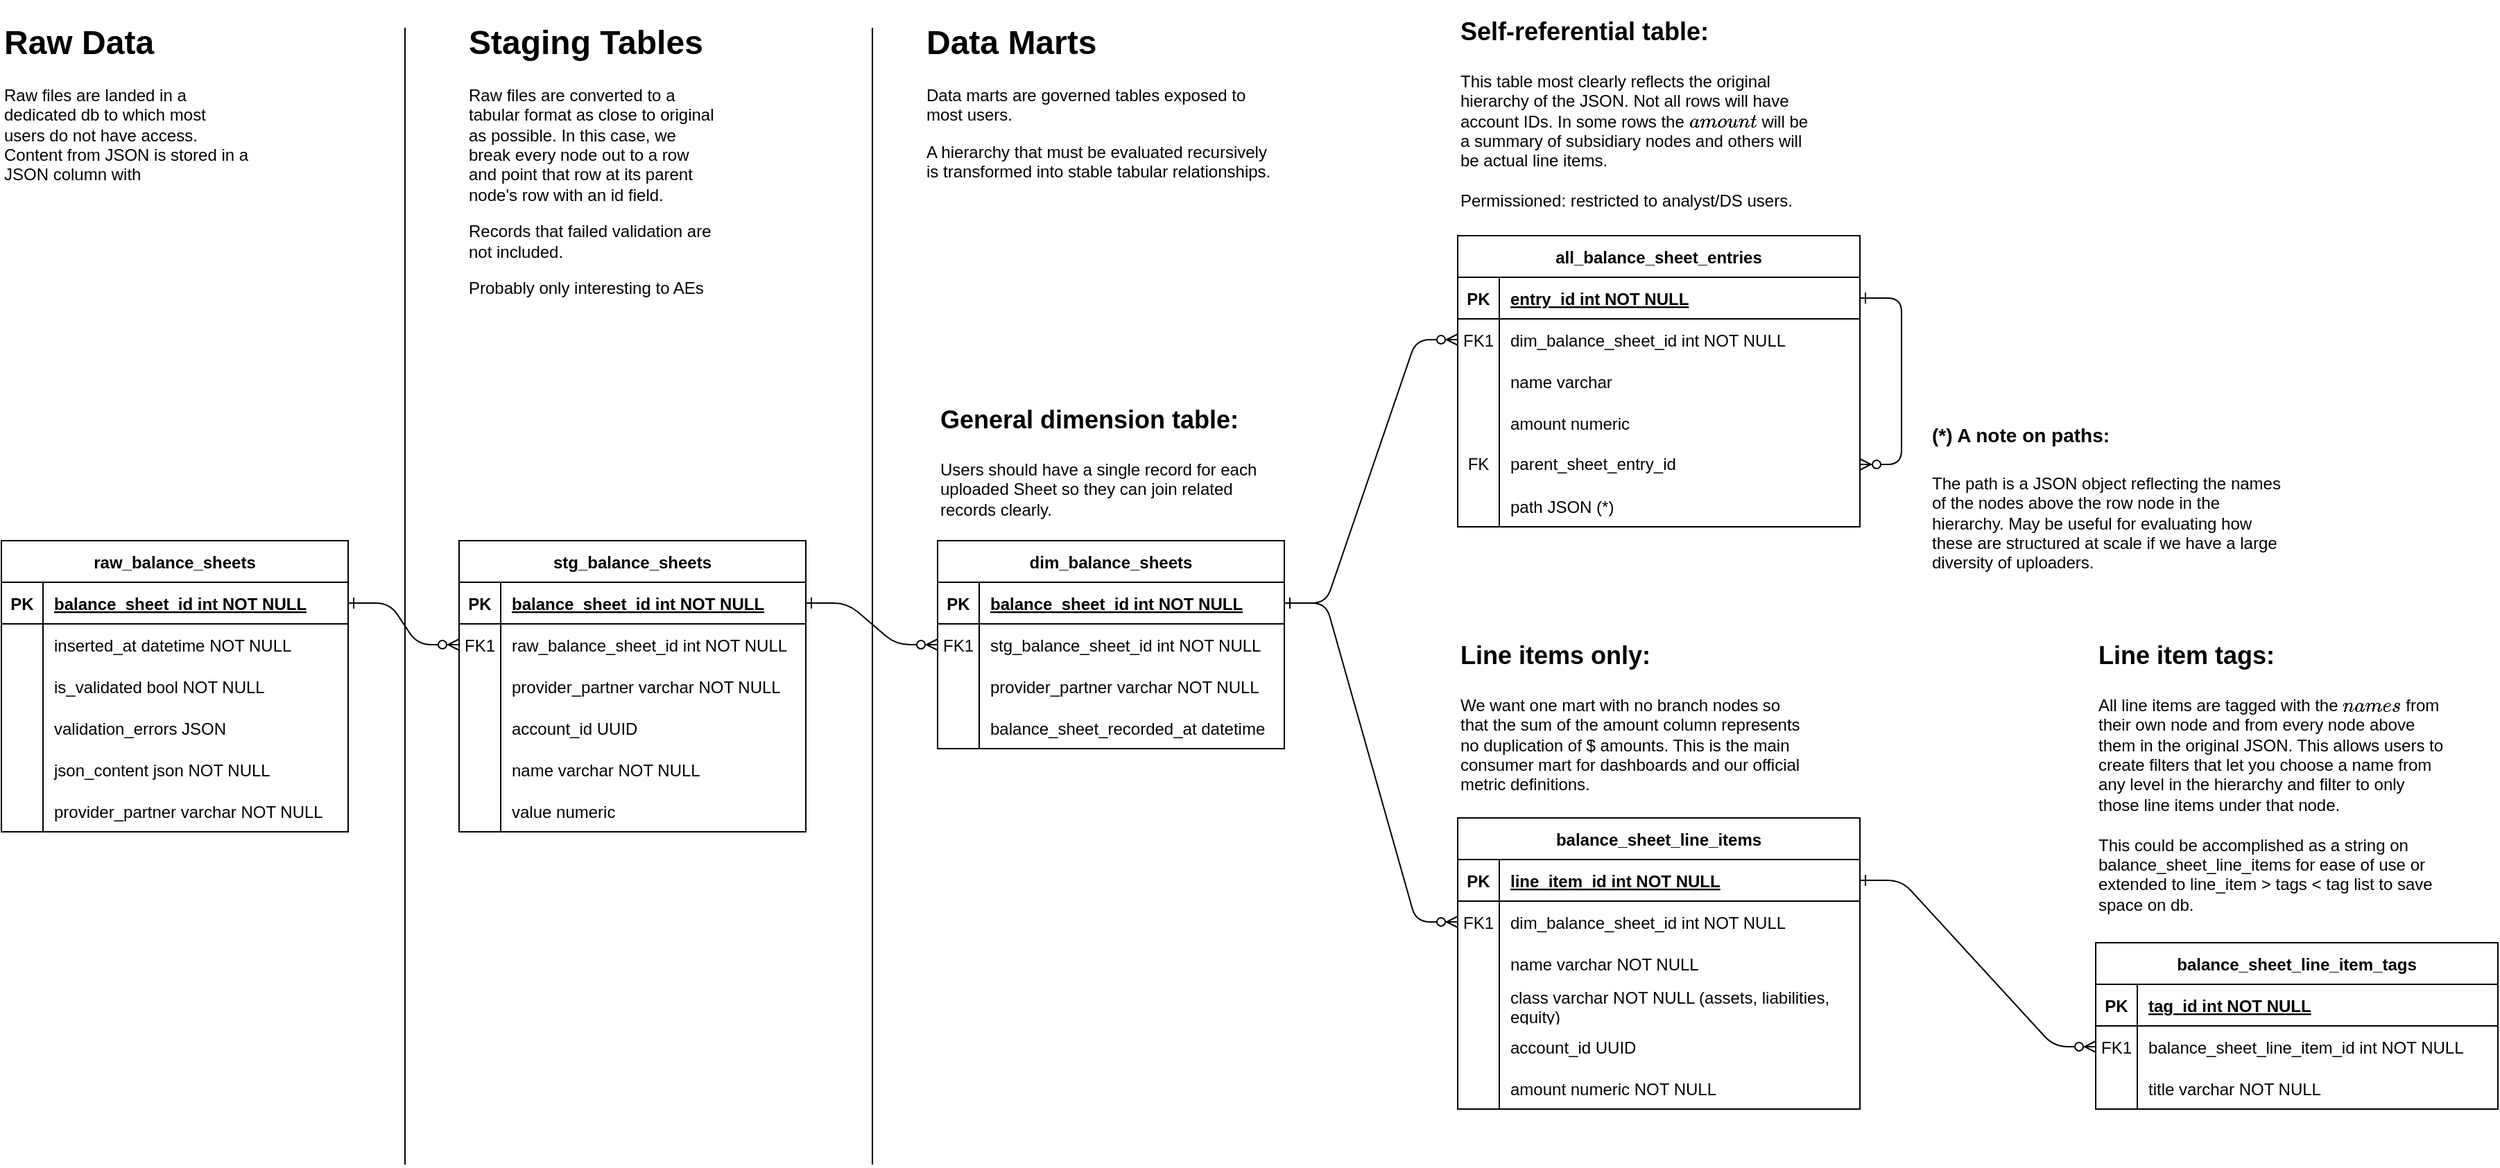 <mxfile version="26.2.12">
  <diagram id="R2lEEEUBdFMjLlhIrx00" name="Page-1">
    <mxGraphModel dx="1870" dy="1473" grid="1" gridSize="10" guides="1" tooltips="1" connect="1" arrows="1" fold="1" page="1" pageScale="1" pageWidth="1100" pageHeight="850" math="0" shadow="0" extFonts="Permanent Marker^https://fonts.googleapis.com/css?family=Permanent+Marker">
      <root>
        <mxCell id="0" />
        <mxCell id="1" parent="0" />
        <mxCell id="C-vyLk0tnHw3VtMMgP7b-1" value="" style="edgeStyle=entityRelationEdgeStyle;endArrow=ERzeroToMany;startArrow=ERone;endFill=1;startFill=0;" parent="1" source="C-vyLk0tnHw3VtMMgP7b-24" target="C-vyLk0tnHw3VtMMgP7b-6" edge="1">
          <mxGeometry width="100" height="100" relative="1" as="geometry">
            <mxPoint x="310" y="990" as="sourcePoint" />
            <mxPoint x="410" y="890" as="targetPoint" />
          </mxGeometry>
        </mxCell>
        <mxCell id="C-vyLk0tnHw3VtMMgP7b-2" value="stg_balance_sheets" style="shape=table;startSize=30;container=1;collapsible=1;childLayout=tableLayout;fixedRows=1;rowLines=0;fontStyle=1;align=center;resizeLast=1;" parent="1" vertex="1">
          <mxGeometry x="420" y="390" width="250" height="210" as="geometry">
            <mxRectangle x="450" y="120" width="80" height="30" as="alternateBounds" />
          </mxGeometry>
        </mxCell>
        <mxCell id="C-vyLk0tnHw3VtMMgP7b-3" value="" style="shape=partialRectangle;collapsible=0;dropTarget=0;pointerEvents=0;fillColor=none;points=[[0,0.5],[1,0.5]];portConstraint=eastwest;top=0;left=0;right=0;bottom=1;" parent="C-vyLk0tnHw3VtMMgP7b-2" vertex="1">
          <mxGeometry y="30" width="250" height="30" as="geometry" />
        </mxCell>
        <mxCell id="C-vyLk0tnHw3VtMMgP7b-4" value="PK" style="shape=partialRectangle;overflow=hidden;connectable=0;fillColor=none;top=0;left=0;bottom=0;right=0;fontStyle=1;" parent="C-vyLk0tnHw3VtMMgP7b-3" vertex="1">
          <mxGeometry width="30" height="30" as="geometry">
            <mxRectangle width="30" height="30" as="alternateBounds" />
          </mxGeometry>
        </mxCell>
        <mxCell id="C-vyLk0tnHw3VtMMgP7b-5" value="balance_sheet_id int NOT NULL " style="shape=partialRectangle;overflow=hidden;connectable=0;fillColor=none;top=0;left=0;bottom=0;right=0;align=left;spacingLeft=6;fontStyle=5;" parent="C-vyLk0tnHw3VtMMgP7b-3" vertex="1">
          <mxGeometry x="30" width="220" height="30" as="geometry">
            <mxRectangle width="220" height="30" as="alternateBounds" />
          </mxGeometry>
        </mxCell>
        <mxCell id="C-vyLk0tnHw3VtMMgP7b-6" value="" style="shape=partialRectangle;collapsible=0;dropTarget=0;pointerEvents=0;fillColor=none;points=[[0,0.5],[1,0.5]];portConstraint=eastwest;top=0;left=0;right=0;bottom=0;" parent="C-vyLk0tnHw3VtMMgP7b-2" vertex="1">
          <mxGeometry y="60" width="250" height="30" as="geometry" />
        </mxCell>
        <mxCell id="C-vyLk0tnHw3VtMMgP7b-7" value="FK1" style="shape=partialRectangle;overflow=hidden;connectable=0;fillColor=none;top=0;left=0;bottom=0;right=0;" parent="C-vyLk0tnHw3VtMMgP7b-6" vertex="1">
          <mxGeometry width="30" height="30" as="geometry">
            <mxRectangle width="30" height="30" as="alternateBounds" />
          </mxGeometry>
        </mxCell>
        <mxCell id="C-vyLk0tnHw3VtMMgP7b-8" value="raw_balance_sheet_id int NOT NULL" style="shape=partialRectangle;overflow=hidden;connectable=0;fillColor=none;top=0;left=0;bottom=0;right=0;align=left;spacingLeft=6;" parent="C-vyLk0tnHw3VtMMgP7b-6" vertex="1">
          <mxGeometry x="30" width="220" height="30" as="geometry">
            <mxRectangle width="220" height="30" as="alternateBounds" />
          </mxGeometry>
        </mxCell>
        <mxCell id="kMmzMkz6jRc643DctYvb-314" value="" style="shape=tableRow;horizontal=0;startSize=0;swimlaneHead=0;swimlaneBody=0;fillColor=none;collapsible=0;dropTarget=0;points=[[0,0.5],[1,0.5]];portConstraint=eastwest;top=0;left=0;right=0;bottom=0;" parent="C-vyLk0tnHw3VtMMgP7b-2" vertex="1">
          <mxGeometry y="90" width="250" height="30" as="geometry" />
        </mxCell>
        <mxCell id="kMmzMkz6jRc643DctYvb-315" value="" style="shape=partialRectangle;connectable=0;fillColor=none;top=0;left=0;bottom=0;right=0;editable=1;overflow=hidden;" parent="kMmzMkz6jRc643DctYvb-314" vertex="1">
          <mxGeometry width="30" height="30" as="geometry">
            <mxRectangle width="30" height="30" as="alternateBounds" />
          </mxGeometry>
        </mxCell>
        <mxCell id="kMmzMkz6jRc643DctYvb-316" value="provider_partner varchar NOT NULL" style="shape=partialRectangle;connectable=0;fillColor=none;top=0;left=0;bottom=0;right=0;align=left;spacingLeft=6;overflow=hidden;" parent="kMmzMkz6jRc643DctYvb-314" vertex="1">
          <mxGeometry x="30" width="220" height="30" as="geometry">
            <mxRectangle width="220" height="30" as="alternateBounds" />
          </mxGeometry>
        </mxCell>
        <mxCell id="kMmzMkz6jRc643DctYvb-311" value="" style="shape=tableRow;horizontal=0;startSize=0;swimlaneHead=0;swimlaneBody=0;fillColor=none;collapsible=0;dropTarget=0;points=[[0,0.5],[1,0.5]];portConstraint=eastwest;top=0;left=0;right=0;bottom=0;" parent="C-vyLk0tnHw3VtMMgP7b-2" vertex="1">
          <mxGeometry y="120" width="250" height="30" as="geometry" />
        </mxCell>
        <mxCell id="kMmzMkz6jRc643DctYvb-312" value="" style="shape=partialRectangle;connectable=0;fillColor=none;top=0;left=0;bottom=0;right=0;editable=1;overflow=hidden;" parent="kMmzMkz6jRc643DctYvb-311" vertex="1">
          <mxGeometry width="30" height="30" as="geometry">
            <mxRectangle width="30" height="30" as="alternateBounds" />
          </mxGeometry>
        </mxCell>
        <mxCell id="kMmzMkz6jRc643DctYvb-313" value="account_id UUID " style="shape=partialRectangle;connectable=0;fillColor=none;top=0;left=0;bottom=0;right=0;align=left;spacingLeft=6;overflow=hidden;" parent="kMmzMkz6jRc643DctYvb-311" vertex="1">
          <mxGeometry x="30" width="220" height="30" as="geometry">
            <mxRectangle width="220" height="30" as="alternateBounds" />
          </mxGeometry>
        </mxCell>
        <mxCell id="kMmzMkz6jRc643DctYvb-63" value="" style="shape=tableRow;horizontal=0;startSize=0;swimlaneHead=0;swimlaneBody=0;fillColor=none;collapsible=0;dropTarget=0;points=[[0,0.5],[1,0.5]];portConstraint=eastwest;top=0;left=0;right=0;bottom=0;" parent="C-vyLk0tnHw3VtMMgP7b-2" vertex="1">
          <mxGeometry y="150" width="250" height="30" as="geometry" />
        </mxCell>
        <mxCell id="kMmzMkz6jRc643DctYvb-64" value="" style="shape=partialRectangle;connectable=0;fillColor=none;top=0;left=0;bottom=0;right=0;editable=1;overflow=hidden;" parent="kMmzMkz6jRc643DctYvb-63" vertex="1">
          <mxGeometry width="30" height="30" as="geometry">
            <mxRectangle width="30" height="30" as="alternateBounds" />
          </mxGeometry>
        </mxCell>
        <mxCell id="kMmzMkz6jRc643DctYvb-65" value="name varchar NOT NULL" style="shape=partialRectangle;connectable=0;fillColor=none;top=0;left=0;bottom=0;right=0;align=left;spacingLeft=6;overflow=hidden;" parent="kMmzMkz6jRc643DctYvb-63" vertex="1">
          <mxGeometry x="30" width="220" height="30" as="geometry">
            <mxRectangle width="220" height="30" as="alternateBounds" />
          </mxGeometry>
        </mxCell>
        <mxCell id="kMmzMkz6jRc643DctYvb-87" value="" style="shape=tableRow;horizontal=0;startSize=0;swimlaneHead=0;swimlaneBody=0;fillColor=none;collapsible=0;dropTarget=0;points=[[0,0.5],[1,0.5]];portConstraint=eastwest;top=0;left=0;right=0;bottom=0;" parent="C-vyLk0tnHw3VtMMgP7b-2" vertex="1">
          <mxGeometry y="180" width="250" height="30" as="geometry" />
        </mxCell>
        <mxCell id="kMmzMkz6jRc643DctYvb-88" value="" style="shape=partialRectangle;connectable=0;fillColor=none;top=0;left=0;bottom=0;right=0;editable=1;overflow=hidden;" parent="kMmzMkz6jRc643DctYvb-87" vertex="1">
          <mxGeometry width="30" height="30" as="geometry">
            <mxRectangle width="30" height="30" as="alternateBounds" />
          </mxGeometry>
        </mxCell>
        <mxCell id="kMmzMkz6jRc643DctYvb-89" value="value numeric" style="shape=partialRectangle;connectable=0;fillColor=none;top=0;left=0;bottom=0;right=0;align=left;spacingLeft=6;overflow=hidden;" parent="kMmzMkz6jRc643DctYvb-87" vertex="1">
          <mxGeometry x="30" width="220" height="30" as="geometry">
            <mxRectangle width="220" height="30" as="alternateBounds" />
          </mxGeometry>
        </mxCell>
        <mxCell id="C-vyLk0tnHw3VtMMgP7b-23" value="raw_balance_sheets" style="shape=table;startSize=30;container=1;collapsible=1;childLayout=tableLayout;fixedRows=1;rowLines=0;fontStyle=1;align=center;resizeLast=1;" parent="1" vertex="1">
          <mxGeometry x="90" y="390" width="250" height="210" as="geometry">
            <mxRectangle x="120" y="120" width="100" height="30" as="alternateBounds" />
          </mxGeometry>
        </mxCell>
        <mxCell id="C-vyLk0tnHw3VtMMgP7b-24" value="" style="shape=partialRectangle;collapsible=0;dropTarget=0;pointerEvents=0;fillColor=none;points=[[0,0.5],[1,0.5]];portConstraint=eastwest;top=0;left=0;right=0;bottom=1;" parent="C-vyLk0tnHw3VtMMgP7b-23" vertex="1">
          <mxGeometry y="30" width="250" height="30" as="geometry" />
        </mxCell>
        <mxCell id="C-vyLk0tnHw3VtMMgP7b-25" value="PK" style="shape=partialRectangle;overflow=hidden;connectable=0;fillColor=none;top=0;left=0;bottom=0;right=0;fontStyle=1;" parent="C-vyLk0tnHw3VtMMgP7b-24" vertex="1">
          <mxGeometry width="30" height="30" as="geometry">
            <mxRectangle width="30" height="30" as="alternateBounds" />
          </mxGeometry>
        </mxCell>
        <mxCell id="C-vyLk0tnHw3VtMMgP7b-26" value="balance_sheet_id int NOT NULL" style="shape=partialRectangle;overflow=hidden;connectable=0;fillColor=none;top=0;left=0;bottom=0;right=0;align=left;spacingLeft=6;fontStyle=5;" parent="C-vyLk0tnHw3VtMMgP7b-24" vertex="1">
          <mxGeometry x="30" width="220" height="30" as="geometry">
            <mxRectangle width="220" height="30" as="alternateBounds" />
          </mxGeometry>
        </mxCell>
        <mxCell id="kMmzMkz6jRc643DctYvb-81" value="" style="shape=tableRow;horizontal=0;startSize=0;swimlaneHead=0;swimlaneBody=0;fillColor=none;collapsible=0;dropTarget=0;points=[[0,0.5],[1,0.5]];portConstraint=eastwest;top=0;left=0;right=0;bottom=0;" parent="C-vyLk0tnHw3VtMMgP7b-23" vertex="1">
          <mxGeometry y="60" width="250" height="30" as="geometry" />
        </mxCell>
        <mxCell id="kMmzMkz6jRc643DctYvb-82" value="" style="shape=partialRectangle;connectable=0;fillColor=none;top=0;left=0;bottom=0;right=0;editable=1;overflow=hidden;" parent="kMmzMkz6jRc643DctYvb-81" vertex="1">
          <mxGeometry width="30" height="30" as="geometry">
            <mxRectangle width="30" height="30" as="alternateBounds" />
          </mxGeometry>
        </mxCell>
        <mxCell id="kMmzMkz6jRc643DctYvb-83" value="inserted_at datetime NOT NULL" style="shape=partialRectangle;connectable=0;fillColor=none;top=0;left=0;bottom=0;right=0;align=left;spacingLeft=6;overflow=hidden;" parent="kMmzMkz6jRc643DctYvb-81" vertex="1">
          <mxGeometry x="30" width="220" height="30" as="geometry">
            <mxRectangle width="220" height="30" as="alternateBounds" />
          </mxGeometry>
        </mxCell>
        <mxCell id="kMmzMkz6jRc643DctYvb-84" value="" style="shape=tableRow;horizontal=0;startSize=0;swimlaneHead=0;swimlaneBody=0;fillColor=none;collapsible=0;dropTarget=0;points=[[0,0.5],[1,0.5]];portConstraint=eastwest;top=0;left=0;right=0;bottom=0;" parent="C-vyLk0tnHw3VtMMgP7b-23" vertex="1">
          <mxGeometry y="90" width="250" height="30" as="geometry" />
        </mxCell>
        <mxCell id="kMmzMkz6jRc643DctYvb-85" value="" style="shape=partialRectangle;connectable=0;fillColor=none;top=0;left=0;bottom=0;right=0;editable=1;overflow=hidden;" parent="kMmzMkz6jRc643DctYvb-84" vertex="1">
          <mxGeometry width="30" height="30" as="geometry">
            <mxRectangle width="30" height="30" as="alternateBounds" />
          </mxGeometry>
        </mxCell>
        <mxCell id="kMmzMkz6jRc643DctYvb-86" value="is_validated bool NOT NULL" style="shape=partialRectangle;connectable=0;fillColor=none;top=0;left=0;bottom=0;right=0;align=left;spacingLeft=6;overflow=hidden;" parent="kMmzMkz6jRc643DctYvb-84" vertex="1">
          <mxGeometry x="30" width="220" height="30" as="geometry">
            <mxRectangle width="220" height="30" as="alternateBounds" />
          </mxGeometry>
        </mxCell>
        <mxCell id="kMmzMkz6jRc643DctYvb-90" value="" style="shape=tableRow;horizontal=0;startSize=0;swimlaneHead=0;swimlaneBody=0;fillColor=none;collapsible=0;dropTarget=0;points=[[0,0.5],[1,0.5]];portConstraint=eastwest;top=0;left=0;right=0;bottom=0;" parent="C-vyLk0tnHw3VtMMgP7b-23" vertex="1">
          <mxGeometry y="120" width="250" height="30" as="geometry" />
        </mxCell>
        <mxCell id="kMmzMkz6jRc643DctYvb-91" value="" style="shape=partialRectangle;connectable=0;fillColor=none;top=0;left=0;bottom=0;right=0;editable=1;overflow=hidden;" parent="kMmzMkz6jRc643DctYvb-90" vertex="1">
          <mxGeometry width="30" height="30" as="geometry">
            <mxRectangle width="30" height="30" as="alternateBounds" />
          </mxGeometry>
        </mxCell>
        <mxCell id="kMmzMkz6jRc643DctYvb-92" value="validation_errors JSON" style="shape=partialRectangle;connectable=0;fillColor=none;top=0;left=0;bottom=0;right=0;align=left;spacingLeft=6;overflow=hidden;" parent="kMmzMkz6jRc643DctYvb-90" vertex="1">
          <mxGeometry x="30" width="220" height="30" as="geometry">
            <mxRectangle width="220" height="30" as="alternateBounds" />
          </mxGeometry>
        </mxCell>
        <mxCell id="kMmzMkz6jRc643DctYvb-93" value="" style="shape=tableRow;horizontal=0;startSize=0;swimlaneHead=0;swimlaneBody=0;fillColor=none;collapsible=0;dropTarget=0;points=[[0,0.5],[1,0.5]];portConstraint=eastwest;top=0;left=0;right=0;bottom=0;" parent="C-vyLk0tnHw3VtMMgP7b-23" vertex="1">
          <mxGeometry y="150" width="250" height="30" as="geometry" />
        </mxCell>
        <mxCell id="kMmzMkz6jRc643DctYvb-94" value="" style="shape=partialRectangle;connectable=0;fillColor=none;top=0;left=0;bottom=0;right=0;editable=1;overflow=hidden;" parent="kMmzMkz6jRc643DctYvb-93" vertex="1">
          <mxGeometry width="30" height="30" as="geometry">
            <mxRectangle width="30" height="30" as="alternateBounds" />
          </mxGeometry>
        </mxCell>
        <mxCell id="kMmzMkz6jRc643DctYvb-95" value="json_content json NOT NULL" style="shape=partialRectangle;connectable=0;fillColor=none;top=0;left=0;bottom=0;right=0;align=left;spacingLeft=6;overflow=hidden;" parent="kMmzMkz6jRc643DctYvb-93" vertex="1">
          <mxGeometry x="30" width="220" height="30" as="geometry">
            <mxRectangle width="220" height="30" as="alternateBounds" />
          </mxGeometry>
        </mxCell>
        <mxCell id="kMmzMkz6jRc643DctYvb-308" value="" style="shape=tableRow;horizontal=0;startSize=0;swimlaneHead=0;swimlaneBody=0;fillColor=none;collapsible=0;dropTarget=0;points=[[0,0.5],[1,0.5]];portConstraint=eastwest;top=0;left=0;right=0;bottom=0;" parent="C-vyLk0tnHw3VtMMgP7b-23" vertex="1">
          <mxGeometry y="180" width="250" height="30" as="geometry" />
        </mxCell>
        <mxCell id="kMmzMkz6jRc643DctYvb-309" value="" style="shape=partialRectangle;connectable=0;fillColor=none;top=0;left=0;bottom=0;right=0;editable=1;overflow=hidden;" parent="kMmzMkz6jRc643DctYvb-308" vertex="1">
          <mxGeometry width="30" height="30" as="geometry">
            <mxRectangle width="30" height="30" as="alternateBounds" />
          </mxGeometry>
        </mxCell>
        <mxCell id="kMmzMkz6jRc643DctYvb-310" value="provider_partner varchar NOT NULL" style="shape=partialRectangle;connectable=0;fillColor=none;top=0;left=0;bottom=0;right=0;align=left;spacingLeft=6;overflow=hidden;" parent="kMmzMkz6jRc643DctYvb-308" vertex="1">
          <mxGeometry x="30" width="220" height="30" as="geometry">
            <mxRectangle width="220" height="30" as="alternateBounds" />
          </mxGeometry>
        </mxCell>
        <mxCell id="kMmzMkz6jRc643DctYvb-96" value="&lt;h1 style=&quot;margin-top: 0px;&quot;&gt;Raw Data&lt;/h1&gt;&lt;p&gt;Raw files are landed in a dedicated db to which most users do not have access. Content from JSON is stored in a JSON column with&amp;nbsp;&lt;/p&gt;" style="text;html=1;whiteSpace=wrap;overflow=hidden;rounded=0;" parent="1" vertex="1">
          <mxGeometry x="90" y="10" width="180" height="150" as="geometry" />
        </mxCell>
        <mxCell id="kMmzMkz6jRc643DctYvb-97" value="&lt;h1 style=&quot;margin-top: 0px;&quot;&gt;Staging Tables&lt;/h1&gt;&lt;p&gt;Raw files are converted to a tabular format as close to original as possible. In this case, we break every node out to a row and point that row at its parent node&#39;s row with an id field.&lt;/p&gt;&lt;p&gt;Records that failed validation are not included.&amp;nbsp;&lt;/p&gt;&lt;p&gt;Probably only interesting to AEs&lt;/p&gt;" style="text;html=1;whiteSpace=wrap;overflow=hidden;rounded=0;" parent="1" vertex="1">
          <mxGeometry x="425" y="10" width="180" height="220" as="geometry" />
        </mxCell>
        <mxCell id="kMmzMkz6jRc643DctYvb-122" value="&lt;h1 style=&quot;margin-top: 0px;&quot;&gt;Data Marts&lt;/h1&gt;&lt;p&gt;Data marts are governed tables exposed to most users.&amp;nbsp;&lt;/p&gt;&lt;p&gt;A hierarchy that must be evaluated recursively is transformed into stable tabular relationships.&lt;/p&gt;&lt;p&gt;&lt;br&gt;&lt;/p&gt;" style="text;html=1;whiteSpace=wrap;overflow=hidden;rounded=0;" parent="1" vertex="1">
          <mxGeometry x="755" y="10" width="255" height="180" as="geometry" />
        </mxCell>
        <mxCell id="kMmzMkz6jRc643DctYvb-123" value="" style="endArrow=none;html=1;rounded=0;" parent="1" edge="1">
          <mxGeometry width="50" height="50" relative="1" as="geometry">
            <mxPoint x="381" y="840" as="sourcePoint" />
            <mxPoint x="381" y="20" as="targetPoint" />
          </mxGeometry>
        </mxCell>
        <mxCell id="kMmzMkz6jRc643DctYvb-124" value="" style="endArrow=none;html=1;rounded=0;" parent="1" edge="1">
          <mxGeometry width="50" height="50" relative="1" as="geometry">
            <mxPoint x="718" y="840" as="sourcePoint" />
            <mxPoint x="718" y="20" as="targetPoint" />
          </mxGeometry>
        </mxCell>
        <mxCell id="kMmzMkz6jRc643DctYvb-294" value="dim_balance_sheets" style="shape=table;startSize=30;container=1;collapsible=1;childLayout=tableLayout;fixedRows=1;rowLines=0;fontStyle=1;align=center;resizeLast=1;" parent="1" vertex="1">
          <mxGeometry x="765" y="390" width="250" height="150" as="geometry">
            <mxRectangle x="450" y="120" width="80" height="30" as="alternateBounds" />
          </mxGeometry>
        </mxCell>
        <mxCell id="kMmzMkz6jRc643DctYvb-295" value="" style="shape=partialRectangle;collapsible=0;dropTarget=0;pointerEvents=0;fillColor=none;points=[[0,0.5],[1,0.5]];portConstraint=eastwest;top=0;left=0;right=0;bottom=1;" parent="kMmzMkz6jRc643DctYvb-294" vertex="1">
          <mxGeometry y="30" width="250" height="30" as="geometry" />
        </mxCell>
        <mxCell id="kMmzMkz6jRc643DctYvb-296" value="PK" style="shape=partialRectangle;overflow=hidden;connectable=0;fillColor=none;top=0;left=0;bottom=0;right=0;fontStyle=1;" parent="kMmzMkz6jRc643DctYvb-295" vertex="1">
          <mxGeometry width="30" height="30" as="geometry">
            <mxRectangle width="30" height="30" as="alternateBounds" />
          </mxGeometry>
        </mxCell>
        <mxCell id="kMmzMkz6jRc643DctYvb-297" value="balance_sheet_id int NOT NULL " style="shape=partialRectangle;overflow=hidden;connectable=0;fillColor=none;top=0;left=0;bottom=0;right=0;align=left;spacingLeft=6;fontStyle=5;" parent="kMmzMkz6jRc643DctYvb-295" vertex="1">
          <mxGeometry x="30" width="220" height="30" as="geometry">
            <mxRectangle width="220" height="30" as="alternateBounds" />
          </mxGeometry>
        </mxCell>
        <mxCell id="kMmzMkz6jRc643DctYvb-298" value="" style="shape=partialRectangle;collapsible=0;dropTarget=0;pointerEvents=0;fillColor=none;points=[[0,0.5],[1,0.5]];portConstraint=eastwest;top=0;left=0;right=0;bottom=0;" parent="kMmzMkz6jRc643DctYvb-294" vertex="1">
          <mxGeometry y="60" width="250" height="30" as="geometry" />
        </mxCell>
        <mxCell id="kMmzMkz6jRc643DctYvb-299" value="FK1" style="shape=partialRectangle;overflow=hidden;connectable=0;fillColor=none;top=0;left=0;bottom=0;right=0;" parent="kMmzMkz6jRc643DctYvb-298" vertex="1">
          <mxGeometry width="30" height="30" as="geometry">
            <mxRectangle width="30" height="30" as="alternateBounds" />
          </mxGeometry>
        </mxCell>
        <mxCell id="kMmzMkz6jRc643DctYvb-300" value="stg_balance_sheet_id int NOT NULL" style="shape=partialRectangle;overflow=hidden;connectable=0;fillColor=none;top=0;left=0;bottom=0;right=0;align=left;spacingLeft=6;" parent="kMmzMkz6jRc643DctYvb-298" vertex="1">
          <mxGeometry x="30" width="220" height="30" as="geometry">
            <mxRectangle width="220" height="30" as="alternateBounds" />
          </mxGeometry>
        </mxCell>
        <mxCell id="kMmzMkz6jRc643DctYvb-301" value="" style="shape=tableRow;horizontal=0;startSize=0;swimlaneHead=0;swimlaneBody=0;fillColor=none;collapsible=0;dropTarget=0;points=[[0,0.5],[1,0.5]];portConstraint=eastwest;top=0;left=0;right=0;bottom=0;" parent="kMmzMkz6jRc643DctYvb-294" vertex="1">
          <mxGeometry y="90" width="250" height="30" as="geometry" />
        </mxCell>
        <mxCell id="kMmzMkz6jRc643DctYvb-302" value="" style="shape=partialRectangle;connectable=0;fillColor=none;top=0;left=0;bottom=0;right=0;editable=1;overflow=hidden;" parent="kMmzMkz6jRc643DctYvb-301" vertex="1">
          <mxGeometry width="30" height="30" as="geometry">
            <mxRectangle width="30" height="30" as="alternateBounds" />
          </mxGeometry>
        </mxCell>
        <mxCell id="kMmzMkz6jRc643DctYvb-303" value="provider_partner varchar NOT NULL" style="shape=partialRectangle;connectable=0;fillColor=none;top=0;left=0;bottom=0;right=0;align=left;spacingLeft=6;overflow=hidden;" parent="kMmzMkz6jRc643DctYvb-301" vertex="1">
          <mxGeometry x="30" width="220" height="30" as="geometry">
            <mxRectangle width="220" height="30" as="alternateBounds" />
          </mxGeometry>
        </mxCell>
        <mxCell id="kMmzMkz6jRc643DctYvb-317" value="" style="shape=tableRow;horizontal=0;startSize=0;swimlaneHead=0;swimlaneBody=0;fillColor=none;collapsible=0;dropTarget=0;points=[[0,0.5],[1,0.5]];portConstraint=eastwest;top=0;left=0;right=0;bottom=0;" parent="kMmzMkz6jRc643DctYvb-294" vertex="1">
          <mxGeometry y="120" width="250" height="30" as="geometry" />
        </mxCell>
        <mxCell id="kMmzMkz6jRc643DctYvb-318" value="" style="shape=partialRectangle;connectable=0;fillColor=none;top=0;left=0;bottom=0;right=0;editable=1;overflow=hidden;" parent="kMmzMkz6jRc643DctYvb-317" vertex="1">
          <mxGeometry width="30" height="30" as="geometry">
            <mxRectangle width="30" height="30" as="alternateBounds" />
          </mxGeometry>
        </mxCell>
        <mxCell id="kMmzMkz6jRc643DctYvb-319" value="balance_sheet_recorded_at datetime" style="shape=partialRectangle;connectable=0;fillColor=none;top=0;left=0;bottom=0;right=0;align=left;spacingLeft=6;overflow=hidden;" parent="kMmzMkz6jRc643DctYvb-317" vertex="1">
          <mxGeometry x="30" width="220" height="30" as="geometry">
            <mxRectangle width="220" height="30" as="alternateBounds" />
          </mxGeometry>
        </mxCell>
        <mxCell id="kMmzMkz6jRc643DctYvb-307" value="" style="edgeStyle=entityRelationEdgeStyle;endArrow=ERzeroToMany;startArrow=ERone;endFill=1;startFill=0;" parent="1" source="C-vyLk0tnHw3VtMMgP7b-3" target="kMmzMkz6jRc643DctYvb-298" edge="1">
          <mxGeometry width="100" height="100" relative="1" as="geometry">
            <mxPoint x="685" y="430" as="sourcePoint" />
            <mxPoint x="765" y="790" as="targetPoint" />
          </mxGeometry>
        </mxCell>
        <mxCell id="Wv5klB4iRjrIgLwyeGTw-1" value="all_balance_sheet_entries" style="shape=table;startSize=30;container=1;collapsible=1;childLayout=tableLayout;fixedRows=1;rowLines=0;fontStyle=1;align=center;resizeLast=1;" vertex="1" parent="1">
          <mxGeometry x="1140" y="170" width="290" height="210" as="geometry">
            <mxRectangle x="450" y="120" width="80" height="30" as="alternateBounds" />
          </mxGeometry>
        </mxCell>
        <mxCell id="Wv5klB4iRjrIgLwyeGTw-2" value="" style="shape=partialRectangle;collapsible=0;dropTarget=0;pointerEvents=0;fillColor=none;points=[[0,0.5],[1,0.5]];portConstraint=eastwest;top=0;left=0;right=0;bottom=1;" vertex="1" parent="Wv5klB4iRjrIgLwyeGTw-1">
          <mxGeometry y="30" width="290" height="30" as="geometry" />
        </mxCell>
        <mxCell id="Wv5klB4iRjrIgLwyeGTw-3" value="PK" style="shape=partialRectangle;overflow=hidden;connectable=0;fillColor=none;top=0;left=0;bottom=0;right=0;fontStyle=1;" vertex="1" parent="Wv5klB4iRjrIgLwyeGTw-2">
          <mxGeometry width="30" height="30" as="geometry">
            <mxRectangle width="30" height="30" as="alternateBounds" />
          </mxGeometry>
        </mxCell>
        <mxCell id="Wv5klB4iRjrIgLwyeGTw-4" value="entry_id int NOT NULL " style="shape=partialRectangle;overflow=hidden;connectable=0;fillColor=none;top=0;left=0;bottom=0;right=0;align=left;spacingLeft=6;fontStyle=5;" vertex="1" parent="Wv5klB4iRjrIgLwyeGTw-2">
          <mxGeometry x="30" width="260" height="30" as="geometry">
            <mxRectangle width="260" height="30" as="alternateBounds" />
          </mxGeometry>
        </mxCell>
        <mxCell id="Wv5klB4iRjrIgLwyeGTw-5" value="" style="shape=partialRectangle;collapsible=0;dropTarget=0;pointerEvents=0;fillColor=none;points=[[0,0.5],[1,0.5]];portConstraint=eastwest;top=0;left=0;right=0;bottom=0;" vertex="1" parent="Wv5klB4iRjrIgLwyeGTw-1">
          <mxGeometry y="60" width="290" height="30" as="geometry" />
        </mxCell>
        <mxCell id="Wv5klB4iRjrIgLwyeGTw-6" value="FK1" style="shape=partialRectangle;overflow=hidden;connectable=0;fillColor=none;top=0;left=0;bottom=0;right=0;" vertex="1" parent="Wv5klB4iRjrIgLwyeGTw-5">
          <mxGeometry width="30" height="30" as="geometry">
            <mxRectangle width="30" height="30" as="alternateBounds" />
          </mxGeometry>
        </mxCell>
        <mxCell id="Wv5klB4iRjrIgLwyeGTw-7" value="dim_balance_sheet_id int NOT NULL" style="shape=partialRectangle;overflow=hidden;connectable=0;fillColor=none;top=0;left=0;bottom=0;right=0;align=left;spacingLeft=6;" vertex="1" parent="Wv5klB4iRjrIgLwyeGTw-5">
          <mxGeometry x="30" width="260" height="30" as="geometry">
            <mxRectangle width="260" height="30" as="alternateBounds" />
          </mxGeometry>
        </mxCell>
        <mxCell id="Wv5klB4iRjrIgLwyeGTw-8" value="" style="shape=tableRow;horizontal=0;startSize=0;swimlaneHead=0;swimlaneBody=0;fillColor=none;collapsible=0;dropTarget=0;points=[[0,0.5],[1,0.5]];portConstraint=eastwest;top=0;left=0;right=0;bottom=0;" vertex="1" parent="Wv5klB4iRjrIgLwyeGTw-1">
          <mxGeometry y="90" width="290" height="30" as="geometry" />
        </mxCell>
        <mxCell id="Wv5klB4iRjrIgLwyeGTw-9" value="" style="shape=partialRectangle;connectable=0;fillColor=none;top=0;left=0;bottom=0;right=0;editable=1;overflow=hidden;" vertex="1" parent="Wv5klB4iRjrIgLwyeGTw-8">
          <mxGeometry width="30" height="30" as="geometry">
            <mxRectangle width="30" height="30" as="alternateBounds" />
          </mxGeometry>
        </mxCell>
        <mxCell id="Wv5klB4iRjrIgLwyeGTw-10" value="name varchar" style="shape=partialRectangle;connectable=0;fillColor=none;top=0;left=0;bottom=0;right=0;align=left;spacingLeft=6;overflow=hidden;" vertex="1" parent="Wv5klB4iRjrIgLwyeGTw-8">
          <mxGeometry x="30" width="260" height="30" as="geometry">
            <mxRectangle width="260" height="30" as="alternateBounds" />
          </mxGeometry>
        </mxCell>
        <mxCell id="Wv5klB4iRjrIgLwyeGTw-11" value="" style="shape=tableRow;horizontal=0;startSize=0;swimlaneHead=0;swimlaneBody=0;fillColor=none;collapsible=0;dropTarget=0;points=[[0,0.5],[1,0.5]];portConstraint=eastwest;top=0;left=0;right=0;bottom=0;" vertex="1" parent="Wv5klB4iRjrIgLwyeGTw-1">
          <mxGeometry y="120" width="290" height="30" as="geometry" />
        </mxCell>
        <mxCell id="Wv5klB4iRjrIgLwyeGTw-12" value="" style="shape=partialRectangle;connectable=0;fillColor=none;top=0;left=0;bottom=0;right=0;editable=1;overflow=hidden;" vertex="1" parent="Wv5klB4iRjrIgLwyeGTw-11">
          <mxGeometry width="30" height="30" as="geometry">
            <mxRectangle width="30" height="30" as="alternateBounds" />
          </mxGeometry>
        </mxCell>
        <mxCell id="Wv5klB4iRjrIgLwyeGTw-13" value="amount numeric" style="shape=partialRectangle;connectable=0;fillColor=none;top=0;left=0;bottom=0;right=0;align=left;spacingLeft=6;overflow=hidden;" vertex="1" parent="Wv5klB4iRjrIgLwyeGTw-11">
          <mxGeometry x="30" width="260" height="30" as="geometry">
            <mxRectangle width="260" height="30" as="alternateBounds" />
          </mxGeometry>
        </mxCell>
        <mxCell id="Wv5klB4iRjrIgLwyeGTw-18" value="" style="shape=tableRow;horizontal=0;startSize=0;swimlaneHead=0;swimlaneBody=0;fillColor=none;collapsible=0;dropTarget=0;points=[[0,0.5],[1,0.5]];portConstraint=eastwest;top=0;left=0;right=0;bottom=0;" vertex="1" parent="Wv5klB4iRjrIgLwyeGTw-1">
          <mxGeometry y="150" width="290" height="30" as="geometry" />
        </mxCell>
        <mxCell id="Wv5klB4iRjrIgLwyeGTw-19" value="FK" style="shape=partialRectangle;connectable=0;fillColor=none;top=0;left=0;bottom=0;right=0;fontStyle=0;overflow=hidden;whiteSpace=wrap;html=1;" vertex="1" parent="Wv5klB4iRjrIgLwyeGTw-18">
          <mxGeometry width="30" height="30" as="geometry">
            <mxRectangle width="30" height="30" as="alternateBounds" />
          </mxGeometry>
        </mxCell>
        <mxCell id="Wv5klB4iRjrIgLwyeGTw-20" value="parent_sheet_entry_id" style="shape=partialRectangle;connectable=0;fillColor=none;top=0;left=0;bottom=0;right=0;align=left;spacingLeft=6;fontStyle=0;overflow=hidden;whiteSpace=wrap;html=1;" vertex="1" parent="Wv5klB4iRjrIgLwyeGTw-18">
          <mxGeometry x="30" width="260" height="30" as="geometry">
            <mxRectangle width="260" height="30" as="alternateBounds" />
          </mxGeometry>
        </mxCell>
        <mxCell id="Wv5klB4iRjrIgLwyeGTw-21" value="" style="edgeStyle=entityRelationEdgeStyle;endArrow=ERzeroToMany;startArrow=ERone;endFill=1;startFill=0;" edge="1" parent="Wv5klB4iRjrIgLwyeGTw-1" source="Wv5klB4iRjrIgLwyeGTw-2" target="Wv5klB4iRjrIgLwyeGTw-18">
          <mxGeometry width="100" height="100" relative="1" as="geometry">
            <mxPoint x="-75" y="245" as="sourcePoint" />
            <mxPoint x="10" y="85" as="targetPoint" />
          </mxGeometry>
        </mxCell>
        <mxCell id="Wv5klB4iRjrIgLwyeGTw-64" value="" style="shape=tableRow;horizontal=0;startSize=0;swimlaneHead=0;swimlaneBody=0;fillColor=none;collapsible=0;dropTarget=0;points=[[0,0.5],[1,0.5]];portConstraint=eastwest;top=0;left=0;right=0;bottom=0;" vertex="1" parent="Wv5klB4iRjrIgLwyeGTw-1">
          <mxGeometry y="180" width="290" height="30" as="geometry" />
        </mxCell>
        <mxCell id="Wv5klB4iRjrIgLwyeGTw-65" value="" style="shape=partialRectangle;connectable=0;fillColor=none;top=0;left=0;bottom=0;right=0;editable=1;overflow=hidden;" vertex="1" parent="Wv5klB4iRjrIgLwyeGTw-64">
          <mxGeometry width="30" height="30" as="geometry">
            <mxRectangle width="30" height="30" as="alternateBounds" />
          </mxGeometry>
        </mxCell>
        <mxCell id="Wv5klB4iRjrIgLwyeGTw-66" value="path JSON (*)" style="shape=partialRectangle;connectable=0;fillColor=none;top=0;left=0;bottom=0;right=0;align=left;spacingLeft=6;overflow=hidden;" vertex="1" parent="Wv5klB4iRjrIgLwyeGTw-64">
          <mxGeometry x="30" width="260" height="30" as="geometry">
            <mxRectangle width="260" height="30" as="alternateBounds" />
          </mxGeometry>
        </mxCell>
        <mxCell id="Wv5klB4iRjrIgLwyeGTw-14" value="" style="edgeStyle=entityRelationEdgeStyle;endArrow=ERzeroToMany;startArrow=ERone;endFill=1;startFill=0;entryX=0;entryY=0.5;entryDx=0;entryDy=0;" edge="1" parent="1" source="kMmzMkz6jRc643DctYvb-295" target="Wv5klB4iRjrIgLwyeGTw-5">
          <mxGeometry width="100" height="100" relative="1" as="geometry">
            <mxPoint x="890" y="250" as="sourcePoint" />
            <mxPoint x="985" y="280" as="targetPoint" />
          </mxGeometry>
        </mxCell>
        <mxCell id="Wv5klB4iRjrIgLwyeGTw-22" value="&lt;h1 style=&quot;margin-top: 0px;&quot;&gt;&lt;span style=&quot;background-color: transparent; color: light-dark(rgb(0, 0, 0), rgb(255, 255, 255));&quot;&gt;&lt;font style=&quot;font-size: 18px;&quot;&gt;Self-referential table:&lt;/font&gt;&lt;/span&gt;&lt;/h1&gt;&lt;div&gt;This table most clearly reflects the original hierarchy of the JSON. Not all rows will have account IDs. In some rows the `amount` will be a summary of subsidiary nodes and others will be actual line items.&lt;/div&gt;&lt;div&gt;&lt;br&gt;&lt;/div&gt;&lt;div&gt;Permissioned: restricted to analyst/DS users.&lt;/div&gt;" style="text;html=1;whiteSpace=wrap;overflow=hidden;rounded=0;" vertex="1" parent="1">
          <mxGeometry x="1140" width="260" height="180" as="geometry" />
        </mxCell>
        <mxCell id="Wv5klB4iRjrIgLwyeGTw-23" value="&lt;h1 style=&quot;margin-top: 0px;&quot;&gt;&lt;span style=&quot;font-size: 18px;&quot;&gt;General dimension table:&lt;/span&gt;&lt;/h1&gt;&lt;div&gt;Users should have a single record for each uploaded Sheet so they can join related records clearly.&amp;nbsp;&lt;/div&gt;" style="text;html=1;whiteSpace=wrap;overflow=hidden;rounded=0;" vertex="1" parent="1">
          <mxGeometry x="765" y="280" width="255" height="120" as="geometry" />
        </mxCell>
        <mxCell id="Wv5klB4iRjrIgLwyeGTw-24" value="balance_sheet_line_items" style="shape=table;startSize=30;container=1;collapsible=1;childLayout=tableLayout;fixedRows=1;rowLines=0;fontStyle=1;align=center;resizeLast=1;" vertex="1" parent="1">
          <mxGeometry x="1140" y="590" width="290" height="210" as="geometry">
            <mxRectangle x="450" y="120" width="80" height="30" as="alternateBounds" />
          </mxGeometry>
        </mxCell>
        <mxCell id="Wv5klB4iRjrIgLwyeGTw-25" value="" style="shape=partialRectangle;collapsible=0;dropTarget=0;pointerEvents=0;fillColor=none;points=[[0,0.5],[1,0.5]];portConstraint=eastwest;top=0;left=0;right=0;bottom=1;" vertex="1" parent="Wv5klB4iRjrIgLwyeGTw-24">
          <mxGeometry y="30" width="290" height="30" as="geometry" />
        </mxCell>
        <mxCell id="Wv5klB4iRjrIgLwyeGTw-26" value="PK" style="shape=partialRectangle;overflow=hidden;connectable=0;fillColor=none;top=0;left=0;bottom=0;right=0;fontStyle=1;" vertex="1" parent="Wv5klB4iRjrIgLwyeGTw-25">
          <mxGeometry width="30" height="30" as="geometry">
            <mxRectangle width="30" height="30" as="alternateBounds" />
          </mxGeometry>
        </mxCell>
        <mxCell id="Wv5klB4iRjrIgLwyeGTw-27" value="line_item_id int NOT NULL " style="shape=partialRectangle;overflow=hidden;connectable=0;fillColor=none;top=0;left=0;bottom=0;right=0;align=left;spacingLeft=6;fontStyle=5;" vertex="1" parent="Wv5klB4iRjrIgLwyeGTw-25">
          <mxGeometry x="30" width="260" height="30" as="geometry">
            <mxRectangle width="260" height="30" as="alternateBounds" />
          </mxGeometry>
        </mxCell>
        <mxCell id="Wv5klB4iRjrIgLwyeGTw-28" value="" style="shape=partialRectangle;collapsible=0;dropTarget=0;pointerEvents=0;fillColor=none;points=[[0,0.5],[1,0.5]];portConstraint=eastwest;top=0;left=0;right=0;bottom=0;" vertex="1" parent="Wv5klB4iRjrIgLwyeGTw-24">
          <mxGeometry y="60" width="290" height="30" as="geometry" />
        </mxCell>
        <mxCell id="Wv5klB4iRjrIgLwyeGTw-29" value="FK1" style="shape=partialRectangle;overflow=hidden;connectable=0;fillColor=none;top=0;left=0;bottom=0;right=0;" vertex="1" parent="Wv5klB4iRjrIgLwyeGTw-28">
          <mxGeometry width="30" height="30" as="geometry">
            <mxRectangle width="30" height="30" as="alternateBounds" />
          </mxGeometry>
        </mxCell>
        <mxCell id="Wv5klB4iRjrIgLwyeGTw-30" value="dim_balance_sheet_id int NOT NULL" style="shape=partialRectangle;overflow=hidden;connectable=0;fillColor=none;top=0;left=0;bottom=0;right=0;align=left;spacingLeft=6;" vertex="1" parent="Wv5klB4iRjrIgLwyeGTw-28">
          <mxGeometry x="30" width="260" height="30" as="geometry">
            <mxRectangle width="260" height="30" as="alternateBounds" />
          </mxGeometry>
        </mxCell>
        <mxCell id="Wv5klB4iRjrIgLwyeGTw-31" value="" style="shape=tableRow;horizontal=0;startSize=0;swimlaneHead=0;swimlaneBody=0;fillColor=none;collapsible=0;dropTarget=0;points=[[0,0.5],[1,0.5]];portConstraint=eastwest;top=0;left=0;right=0;bottom=0;" vertex="1" parent="Wv5klB4iRjrIgLwyeGTw-24">
          <mxGeometry y="90" width="290" height="30" as="geometry" />
        </mxCell>
        <mxCell id="Wv5klB4iRjrIgLwyeGTw-32" value="" style="shape=partialRectangle;connectable=0;fillColor=none;top=0;left=0;bottom=0;right=0;editable=1;overflow=hidden;" vertex="1" parent="Wv5klB4iRjrIgLwyeGTw-31">
          <mxGeometry width="30" height="30" as="geometry">
            <mxRectangle width="30" height="30" as="alternateBounds" />
          </mxGeometry>
        </mxCell>
        <mxCell id="Wv5klB4iRjrIgLwyeGTw-33" value="name varchar NOT NULL" style="shape=partialRectangle;connectable=0;fillColor=none;top=0;left=0;bottom=0;right=0;align=left;spacingLeft=6;overflow=hidden;" vertex="1" parent="Wv5klB4iRjrIgLwyeGTw-31">
          <mxGeometry x="30" width="260" height="30" as="geometry">
            <mxRectangle width="260" height="30" as="alternateBounds" />
          </mxGeometry>
        </mxCell>
        <mxCell id="Wv5klB4iRjrIgLwyeGTw-37" value="" style="shape=tableRow;horizontal=0;startSize=0;swimlaneHead=0;swimlaneBody=0;fillColor=none;collapsible=0;dropTarget=0;points=[[0,0.5],[1,0.5]];portConstraint=eastwest;top=0;left=0;right=0;bottom=0;" vertex="1" parent="Wv5klB4iRjrIgLwyeGTw-24">
          <mxGeometry y="120" width="290" height="30" as="geometry" />
        </mxCell>
        <mxCell id="Wv5klB4iRjrIgLwyeGTw-38" value="" style="shape=partialRectangle;connectable=0;fillColor=none;top=0;left=0;bottom=0;right=0;fontStyle=0;overflow=hidden;whiteSpace=wrap;html=1;" vertex="1" parent="Wv5klB4iRjrIgLwyeGTw-37">
          <mxGeometry width="30" height="30" as="geometry">
            <mxRectangle width="30" height="30" as="alternateBounds" />
          </mxGeometry>
        </mxCell>
        <mxCell id="Wv5klB4iRjrIgLwyeGTw-39" value="class varchar NOT NULL (assets, liabilities, equity)" style="shape=partialRectangle;connectable=0;fillColor=none;top=0;left=0;bottom=0;right=0;align=left;spacingLeft=6;fontStyle=0;overflow=hidden;whiteSpace=wrap;html=1;" vertex="1" parent="Wv5klB4iRjrIgLwyeGTw-37">
          <mxGeometry x="30" width="260" height="30" as="geometry">
            <mxRectangle width="260" height="30" as="alternateBounds" />
          </mxGeometry>
        </mxCell>
        <mxCell id="Wv5klB4iRjrIgLwyeGTw-61" value="" style="shape=tableRow;horizontal=0;startSize=0;swimlaneHead=0;swimlaneBody=0;fillColor=none;collapsible=0;dropTarget=0;points=[[0,0.5],[1,0.5]];portConstraint=eastwest;top=0;left=0;right=0;bottom=0;" vertex="1" parent="Wv5klB4iRjrIgLwyeGTw-24">
          <mxGeometry y="150" width="290" height="30" as="geometry" />
        </mxCell>
        <mxCell id="Wv5klB4iRjrIgLwyeGTw-62" value="" style="shape=partialRectangle;connectable=0;fillColor=none;top=0;left=0;bottom=0;right=0;editable=1;overflow=hidden;" vertex="1" parent="Wv5klB4iRjrIgLwyeGTw-61">
          <mxGeometry width="30" height="30" as="geometry">
            <mxRectangle width="30" height="30" as="alternateBounds" />
          </mxGeometry>
        </mxCell>
        <mxCell id="Wv5klB4iRjrIgLwyeGTw-63" value="account_id UUID " style="shape=partialRectangle;connectable=0;fillColor=none;top=0;left=0;bottom=0;right=0;align=left;spacingLeft=6;overflow=hidden;" vertex="1" parent="Wv5klB4iRjrIgLwyeGTw-61">
          <mxGeometry x="30" width="260" height="30" as="geometry">
            <mxRectangle width="260" height="30" as="alternateBounds" />
          </mxGeometry>
        </mxCell>
        <mxCell id="Wv5klB4iRjrIgLwyeGTw-34" value="" style="shape=tableRow;horizontal=0;startSize=0;swimlaneHead=0;swimlaneBody=0;fillColor=none;collapsible=0;dropTarget=0;points=[[0,0.5],[1,0.5]];portConstraint=eastwest;top=0;left=0;right=0;bottom=0;" vertex="1" parent="Wv5klB4iRjrIgLwyeGTw-24">
          <mxGeometry y="180" width="290" height="30" as="geometry" />
        </mxCell>
        <mxCell id="Wv5klB4iRjrIgLwyeGTw-35" value="" style="shape=partialRectangle;connectable=0;fillColor=none;top=0;left=0;bottom=0;right=0;editable=1;overflow=hidden;" vertex="1" parent="Wv5klB4iRjrIgLwyeGTw-34">
          <mxGeometry width="30" height="30" as="geometry">
            <mxRectangle width="30" height="30" as="alternateBounds" />
          </mxGeometry>
        </mxCell>
        <mxCell id="Wv5klB4iRjrIgLwyeGTw-36" value="amount numeric NOT NULL" style="shape=partialRectangle;connectable=0;fillColor=none;top=0;left=0;bottom=0;right=0;align=left;spacingLeft=6;overflow=hidden;" vertex="1" parent="Wv5klB4iRjrIgLwyeGTw-34">
          <mxGeometry x="30" width="260" height="30" as="geometry">
            <mxRectangle width="260" height="30" as="alternateBounds" />
          </mxGeometry>
        </mxCell>
        <mxCell id="Wv5klB4iRjrIgLwyeGTw-41" value="&lt;h1 style=&quot;margin-top: 0px;&quot;&gt;&lt;span style=&quot;font-size: 18px;&quot;&gt;Line items only:&lt;/span&gt;&lt;/h1&gt;&lt;div&gt;We want one mart with no branch nodes so that the sum of the amount column represents no duplication of $ amounts. This is the main consumer mart for dashboards and our official metric definitions.&lt;/div&gt;" style="text;html=1;whiteSpace=wrap;overflow=hidden;rounded=0;" vertex="1" parent="1">
          <mxGeometry x="1140" y="450" width="255" height="150" as="geometry" />
        </mxCell>
        <mxCell id="Wv5klB4iRjrIgLwyeGTw-42" value="" style="edgeStyle=entityRelationEdgeStyle;endArrow=ERzeroToMany;startArrow=ERone;endFill=1;startFill=0;entryX=0;entryY=0.5;entryDx=0;entryDy=0;" edge="1" parent="1" source="kMmzMkz6jRc643DctYvb-295" target="Wv5klB4iRjrIgLwyeGTw-28">
          <mxGeometry width="100" height="100" relative="1" as="geometry">
            <mxPoint x="920" y="790" as="sourcePoint" />
            <mxPoint x="1045" y="600" as="targetPoint" />
          </mxGeometry>
        </mxCell>
        <mxCell id="Wv5klB4iRjrIgLwyeGTw-43" value="balance_sheet_line_item_tags" style="shape=table;startSize=30;container=1;collapsible=1;childLayout=tableLayout;fixedRows=1;rowLines=0;fontStyle=1;align=center;resizeLast=1;" vertex="1" parent="1">
          <mxGeometry x="1600" y="680" width="290" height="120" as="geometry">
            <mxRectangle x="450" y="120" width="80" height="30" as="alternateBounds" />
          </mxGeometry>
        </mxCell>
        <mxCell id="Wv5klB4iRjrIgLwyeGTw-44" value="" style="shape=partialRectangle;collapsible=0;dropTarget=0;pointerEvents=0;fillColor=none;points=[[0,0.5],[1,0.5]];portConstraint=eastwest;top=0;left=0;right=0;bottom=1;" vertex="1" parent="Wv5klB4iRjrIgLwyeGTw-43">
          <mxGeometry y="30" width="290" height="30" as="geometry" />
        </mxCell>
        <mxCell id="Wv5klB4iRjrIgLwyeGTw-45" value="PK" style="shape=partialRectangle;overflow=hidden;connectable=0;fillColor=none;top=0;left=0;bottom=0;right=0;fontStyle=1;" vertex="1" parent="Wv5klB4iRjrIgLwyeGTw-44">
          <mxGeometry width="30" height="30" as="geometry">
            <mxRectangle width="30" height="30" as="alternateBounds" />
          </mxGeometry>
        </mxCell>
        <mxCell id="Wv5klB4iRjrIgLwyeGTw-46" value="tag_id int NOT NULL " style="shape=partialRectangle;overflow=hidden;connectable=0;fillColor=none;top=0;left=0;bottom=0;right=0;align=left;spacingLeft=6;fontStyle=5;" vertex="1" parent="Wv5klB4iRjrIgLwyeGTw-44">
          <mxGeometry x="30" width="260" height="30" as="geometry">
            <mxRectangle width="260" height="30" as="alternateBounds" />
          </mxGeometry>
        </mxCell>
        <mxCell id="Wv5klB4iRjrIgLwyeGTw-47" value="" style="shape=partialRectangle;collapsible=0;dropTarget=0;pointerEvents=0;fillColor=none;points=[[0,0.5],[1,0.5]];portConstraint=eastwest;top=0;left=0;right=0;bottom=0;" vertex="1" parent="Wv5klB4iRjrIgLwyeGTw-43">
          <mxGeometry y="60" width="290" height="30" as="geometry" />
        </mxCell>
        <mxCell id="Wv5klB4iRjrIgLwyeGTw-48" value="FK1" style="shape=partialRectangle;overflow=hidden;connectable=0;fillColor=none;top=0;left=0;bottom=0;right=0;" vertex="1" parent="Wv5klB4iRjrIgLwyeGTw-47">
          <mxGeometry width="30" height="30" as="geometry">
            <mxRectangle width="30" height="30" as="alternateBounds" />
          </mxGeometry>
        </mxCell>
        <mxCell id="Wv5klB4iRjrIgLwyeGTw-49" value="balance_sheet_line_item_id int NOT NULL" style="shape=partialRectangle;overflow=hidden;connectable=0;fillColor=none;top=0;left=0;bottom=0;right=0;align=left;spacingLeft=6;" vertex="1" parent="Wv5klB4iRjrIgLwyeGTw-47">
          <mxGeometry x="30" width="260" height="30" as="geometry">
            <mxRectangle width="260" height="30" as="alternateBounds" />
          </mxGeometry>
        </mxCell>
        <mxCell id="Wv5klB4iRjrIgLwyeGTw-50" value="" style="shape=tableRow;horizontal=0;startSize=0;swimlaneHead=0;swimlaneBody=0;fillColor=none;collapsible=0;dropTarget=0;points=[[0,0.5],[1,0.5]];portConstraint=eastwest;top=0;left=0;right=0;bottom=0;" vertex="1" parent="Wv5klB4iRjrIgLwyeGTw-43">
          <mxGeometry y="90" width="290" height="30" as="geometry" />
        </mxCell>
        <mxCell id="Wv5klB4iRjrIgLwyeGTw-51" value="" style="shape=partialRectangle;connectable=0;fillColor=none;top=0;left=0;bottom=0;right=0;editable=1;overflow=hidden;" vertex="1" parent="Wv5klB4iRjrIgLwyeGTw-50">
          <mxGeometry width="30" height="30" as="geometry">
            <mxRectangle width="30" height="30" as="alternateBounds" />
          </mxGeometry>
        </mxCell>
        <mxCell id="Wv5klB4iRjrIgLwyeGTw-52" value="title varchar NOT NULL" style="shape=partialRectangle;connectable=0;fillColor=none;top=0;left=0;bottom=0;right=0;align=left;spacingLeft=6;overflow=hidden;" vertex="1" parent="Wv5klB4iRjrIgLwyeGTw-50">
          <mxGeometry x="30" width="260" height="30" as="geometry">
            <mxRectangle width="260" height="30" as="alternateBounds" />
          </mxGeometry>
        </mxCell>
        <mxCell id="Wv5klB4iRjrIgLwyeGTw-59" value="" style="edgeStyle=entityRelationEdgeStyle;endArrow=ERzeroToMany;startArrow=ERone;endFill=1;startFill=0;" edge="1" parent="1" source="Wv5klB4iRjrIgLwyeGTw-25" target="Wv5klB4iRjrIgLwyeGTw-47">
          <mxGeometry width="100" height="100" relative="1" as="geometry">
            <mxPoint x="1025" y="445" as="sourcePoint" />
            <mxPoint x="1150" y="675" as="targetPoint" />
          </mxGeometry>
        </mxCell>
        <mxCell id="Wv5klB4iRjrIgLwyeGTw-60" value="&lt;h1 style=&quot;margin-top: 0px;&quot;&gt;&lt;span style=&quot;font-size: 18px;&quot;&gt;Line item tags:&lt;/span&gt;&lt;/h1&gt;&lt;div&gt;All line items are tagged with the `names` from their own node and from every node above them in the original JSON. This allows users to create filters that let you choose a name from any level in the hierarchy and filter to only those line items under that node.&amp;nbsp;&lt;/div&gt;&lt;div&gt;&lt;br&gt;&lt;/div&gt;&lt;div&gt;This could be accomplished as a string on balance_sheet_line_items for ease of use or extended to line_item &amp;gt; tags &amp;lt; tag list to save space on db.&lt;/div&gt;" style="text;html=1;whiteSpace=wrap;overflow=hidden;rounded=0;" vertex="1" parent="1">
          <mxGeometry x="1600" y="450" width="255" height="245" as="geometry" />
        </mxCell>
        <mxCell id="Wv5klB4iRjrIgLwyeGTw-67" value="&lt;h1 style=&quot;margin-top: 0px;&quot;&gt;&lt;span style=&quot;background-color: transparent; color: light-dark(rgb(0, 0, 0), rgb(255, 255, 255));&quot;&gt;&lt;font style=&quot;font-size: 14px;&quot;&gt;(*) A note on paths:&lt;/font&gt;&lt;/span&gt;&lt;/h1&gt;&lt;div&gt;The path is a JSON object reflecting the names of the nodes above the row node in the hierarchy. May be useful for evaluating how these are structured at scale if we have a large diversity of uploaders.&lt;/div&gt;" style="text;html=1;whiteSpace=wrap;overflow=hidden;rounded=0;" vertex="1" parent="1">
          <mxGeometry x="1480" y="290" width="260" height="140" as="geometry" />
        </mxCell>
      </root>
    </mxGraphModel>
  </diagram>
</mxfile>
